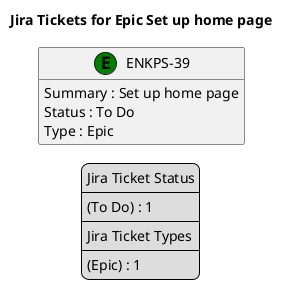 @startuml
'https://plantuml.com/class-diagram

' GENERATE CLASS DIAGRAM ===========
' Generated at    : Tue May 14 15:57:50 CEST 2024

title Jira Tickets for Epic Set up home page
hide empty members

legend
Jira Ticket Status
----
(To Do) : 1
----
Jira Ticket Types
----
(Epic) : 1
end legend


' Tickets =======
class "ENKPS-39" << (E,green) >> {
  Summary : Set up home page
  Status : To Do
  Type : Epic
}



' Links =======

' Parents =======



@enduml
